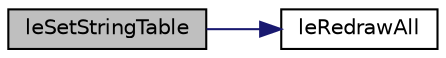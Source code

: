 digraph "leSetStringTable"
{
 // LATEX_PDF_SIZE
  edge [fontname="Helvetica",fontsize="10",labelfontname="Helvetica",labelfontsize="10"];
  node [fontname="Helvetica",fontsize="10",shape=record];
  rankdir="LR";
  Node1 [label="leSetStringTable",height=0.2,width=0.4,color="black", fillcolor="grey75", style="filled", fontcolor="black",tooltip=" "];
  Node1 -> Node2 [color="midnightblue",fontsize="10",style="solid",fontname="Helvetica"];
  Node2 [label="leRedrawAll",height=0.2,width=0.4,color="black", fillcolor="white", style="filled",URL="$legato__state_8c.html#ad867356feaf56888f2f765b8affe5422",tooltip=" "];
}
